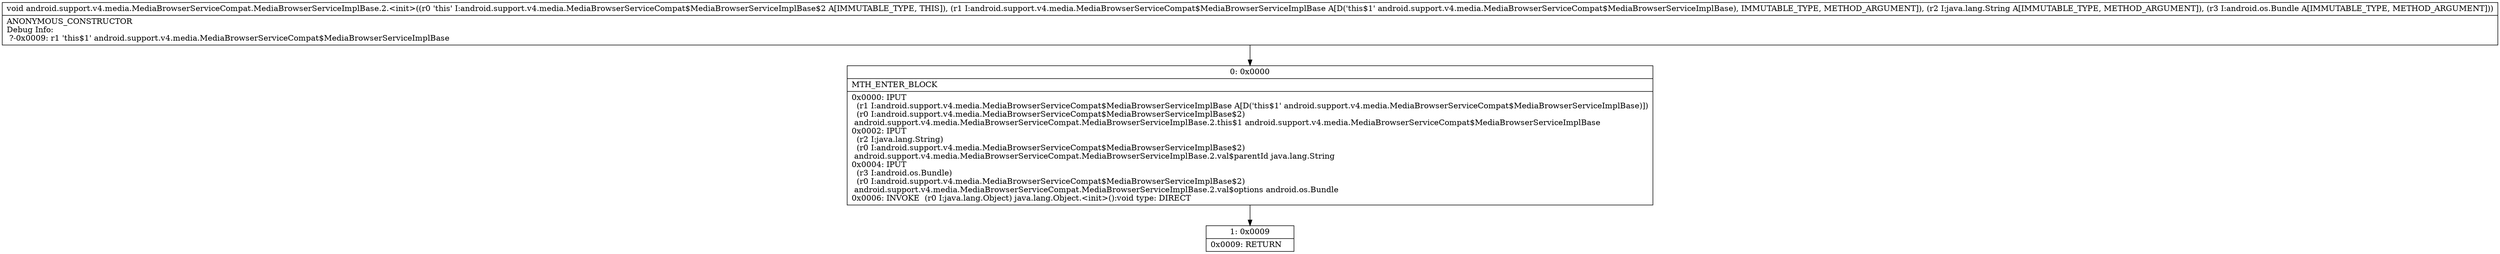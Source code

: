 digraph "CFG forandroid.support.v4.media.MediaBrowserServiceCompat.MediaBrowserServiceImplBase.2.\<init\>(Landroid\/support\/v4\/media\/MediaBrowserServiceCompat$MediaBrowserServiceImplBase;Ljava\/lang\/String;Landroid\/os\/Bundle;)V" {
Node_0 [shape=record,label="{0\:\ 0x0000|MTH_ENTER_BLOCK\l|0x0000: IPUT  \l  (r1 I:android.support.v4.media.MediaBrowserServiceCompat$MediaBrowserServiceImplBase A[D('this$1' android.support.v4.media.MediaBrowserServiceCompat$MediaBrowserServiceImplBase)])\l  (r0 I:android.support.v4.media.MediaBrowserServiceCompat$MediaBrowserServiceImplBase$2)\l android.support.v4.media.MediaBrowserServiceCompat.MediaBrowserServiceImplBase.2.this$1 android.support.v4.media.MediaBrowserServiceCompat$MediaBrowserServiceImplBase \l0x0002: IPUT  \l  (r2 I:java.lang.String)\l  (r0 I:android.support.v4.media.MediaBrowserServiceCompat$MediaBrowserServiceImplBase$2)\l android.support.v4.media.MediaBrowserServiceCompat.MediaBrowserServiceImplBase.2.val$parentId java.lang.String \l0x0004: IPUT  \l  (r3 I:android.os.Bundle)\l  (r0 I:android.support.v4.media.MediaBrowserServiceCompat$MediaBrowserServiceImplBase$2)\l android.support.v4.media.MediaBrowserServiceCompat.MediaBrowserServiceImplBase.2.val$options android.os.Bundle \l0x0006: INVOKE  (r0 I:java.lang.Object) java.lang.Object.\<init\>():void type: DIRECT \l}"];
Node_1 [shape=record,label="{1\:\ 0x0009|0x0009: RETURN   \l}"];
MethodNode[shape=record,label="{void android.support.v4.media.MediaBrowserServiceCompat.MediaBrowserServiceImplBase.2.\<init\>((r0 'this' I:android.support.v4.media.MediaBrowserServiceCompat$MediaBrowserServiceImplBase$2 A[IMMUTABLE_TYPE, THIS]), (r1 I:android.support.v4.media.MediaBrowserServiceCompat$MediaBrowserServiceImplBase A[D('this$1' android.support.v4.media.MediaBrowserServiceCompat$MediaBrowserServiceImplBase), IMMUTABLE_TYPE, METHOD_ARGUMENT]), (r2 I:java.lang.String A[IMMUTABLE_TYPE, METHOD_ARGUMENT]), (r3 I:android.os.Bundle A[IMMUTABLE_TYPE, METHOD_ARGUMENT]))  | ANONYMOUS_CONSTRUCTOR\lDebug Info:\l  ?\-0x0009: r1 'this$1' android.support.v4.media.MediaBrowserServiceCompat$MediaBrowserServiceImplBase\l}"];
MethodNode -> Node_0;
Node_0 -> Node_1;
}

